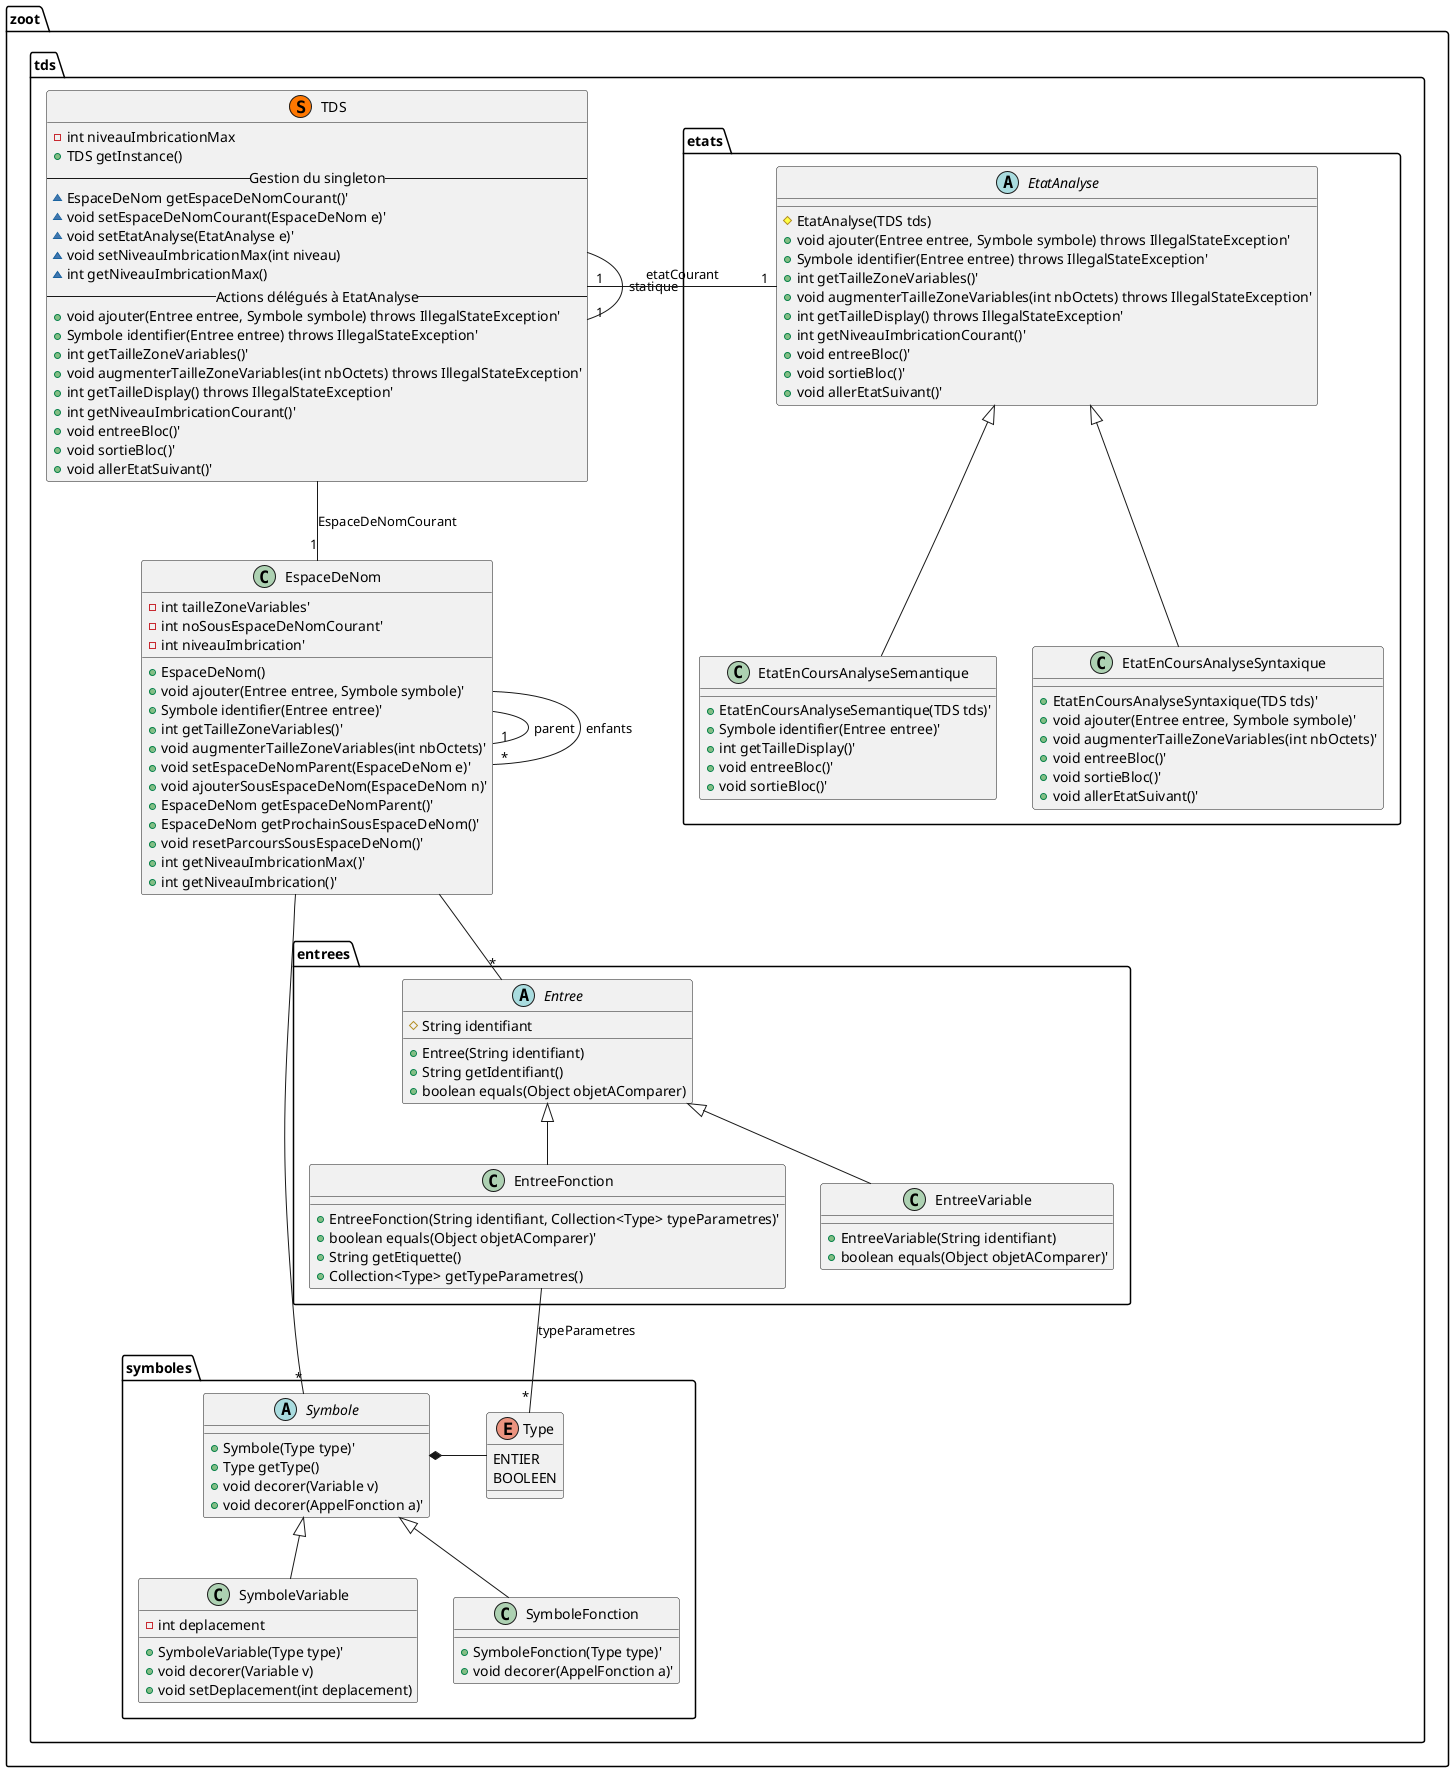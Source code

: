 @startuml "tds"

namespace zoot.tds {
  ' Includes

  ' Classes
  class TDS << (S,#FF7700) >> {
    - int niveauImbricationMax
    + TDS getInstance()
    -- Gestion du singleton --
    ~ EspaceDeNom getEspaceDeNomCourant()'
    ~ void setEspaceDeNomCourant(EspaceDeNom e)'
    ~ void setEtatAnalyse(EtatAnalyse e)'
    ~ void setNiveauImbricationMax(int niveau)
    ~ int getNiveauImbricationMax()
    -- Actions délégués à EtatAnalyse --
    + void ajouter(Entree entree, Symbole symbole) throws IllegalStateException'
    + Symbole identifier(Entree entree) throws IllegalStateException'
    + int getTailleZoneVariables()'
    + void augmenterTailleZoneVariables(int nbOctets) throws IllegalStateException'
    + int getTailleDisplay() throws IllegalStateException'
    + int getNiveauImbricationCourant()'
    + void entreeBloc()'
    + void sortieBloc()'
    + void allerEtatSuivant()'
  }

  class EspaceDeNom {
    - int tailleZoneVariables'
    - int noSousEspaceDeNomCourant'
    - int niveauImbrication'
    + EspaceDeNom()
    + void ajouter(Entree entree, Symbole symbole)'
    + Symbole identifier(Entree entree)'
    + int getTailleZoneVariables()'
    + void augmenterTailleZoneVariables(int nbOctets)'
    + void setEspaceDeNomParent(EspaceDeNom e)'
    + void ajouterSousEspaceDeNom(EspaceDeNom n)'
    + EspaceDeNom getEspaceDeNomParent()'
    + EspaceDeNom getProchainSousEspaceDeNom()'
    + void resetParcoursSousEspaceDeNom()'
    + int getNiveauImbricationMax()'
    + int getNiveauImbrication()'
  }

  namespace etats {
    abstract EtatAnalyse {
      # EtatAnalyse(TDS tds)
      + void ajouter(Entree entree, Symbole symbole) throws IllegalStateException'
      + Symbole identifier(Entree entree) throws IllegalStateException'
      + int getTailleZoneVariables()'
      + void augmenterTailleZoneVariables(int nbOctets) throws IllegalStateException'
      + int getTailleDisplay() throws IllegalStateException'
      + int getNiveauImbricationCourant()'
      + void entreeBloc()'
      + void sortieBloc()'
      + void allerEtatSuivant()'
    }

    class EtatEnCoursAnalyseSyntaxique {
      + EtatEnCoursAnalyseSyntaxique(TDS tds)'
      + void ajouter(Entree entree, Symbole symbole)'
      + void augmenterTailleZoneVariables(int nbOctets)'
      + void entreeBloc()'
      + void sortieBloc()'
      + void allerEtatSuivant()'
    }

    class EtatEnCoursAnalyseSemantique {
      + EtatEnCoursAnalyseSemantique(TDS tds)'
      + Symbole identifier(Entree entree)'
      + int getTailleDisplay()'
      + void entreeBloc()'
      + void sortieBloc()'
    }
  }


  namespace entrees {
    abstract class Entree {
      # String identifiant
      + Entree(String identifiant)
      + String getIdentifiant()
      + boolean equals(Object objetAComparer)
    }

    class EntreeVariable {
      + EntreeVariable(String identifiant)
      + boolean equals(Object objetAComparer)'
    }

    class EntreeFonction {
      + EntreeFonction(String identifiant, Collection<Type> typeParametres)'
      + boolean equals(Object objetAComparer)'
      + String getEtiquette()
      + Collection<Type> getTypeParametres()
    }
  }

  namespace symboles {
    abstract class Symbole {
      + Symbole(Type type)'
      + Type getType()
      + void decorer(Variable v)
      + void decorer(AppelFonction a)'
    }

    class SymboleVariable {
      - int deplacement
      + SymboleVariable(Type type)'
      + void decorer(Variable v)
      + void setDeplacement(int deplacement)
    }

    class SymboleFonction {
      + SymboleFonction(Type type)'
      + void decorer(AppelFonction a)'
    }

    enum Type {
      ENTIER
      BOOLEEN
    }
  }

  ' Relations entre les classes
  TDS --"1" TDS : statique
  TDS --"1" EspaceDeNom : EspaceDeNomCourant
  TDS "1"-left-"1" EtatAnalyse : etatCourant
  EspaceDeNom --"*" Entree
  EspaceDeNom --"*" Symbole
  Symbole *-left- Type
  SymboleVariable -up-|> Symbole
  EntreeVariable -up-|> Entree
  SymboleFonction -up-|> Symbole
  EntreeFonction -up-|> Entree
  EntreeFonction --"*" Type : typeParametres
  EtatEnCoursAnalyseSemantique -up-|> EtatAnalyse
  EtatEnCoursAnalyseSyntaxique -up-|> EtatAnalyse
  EspaceDeNom --"1" EspaceDeNom : parent
  EspaceDeNom --"*" EspaceDeNom : enfants
}

@enduml
